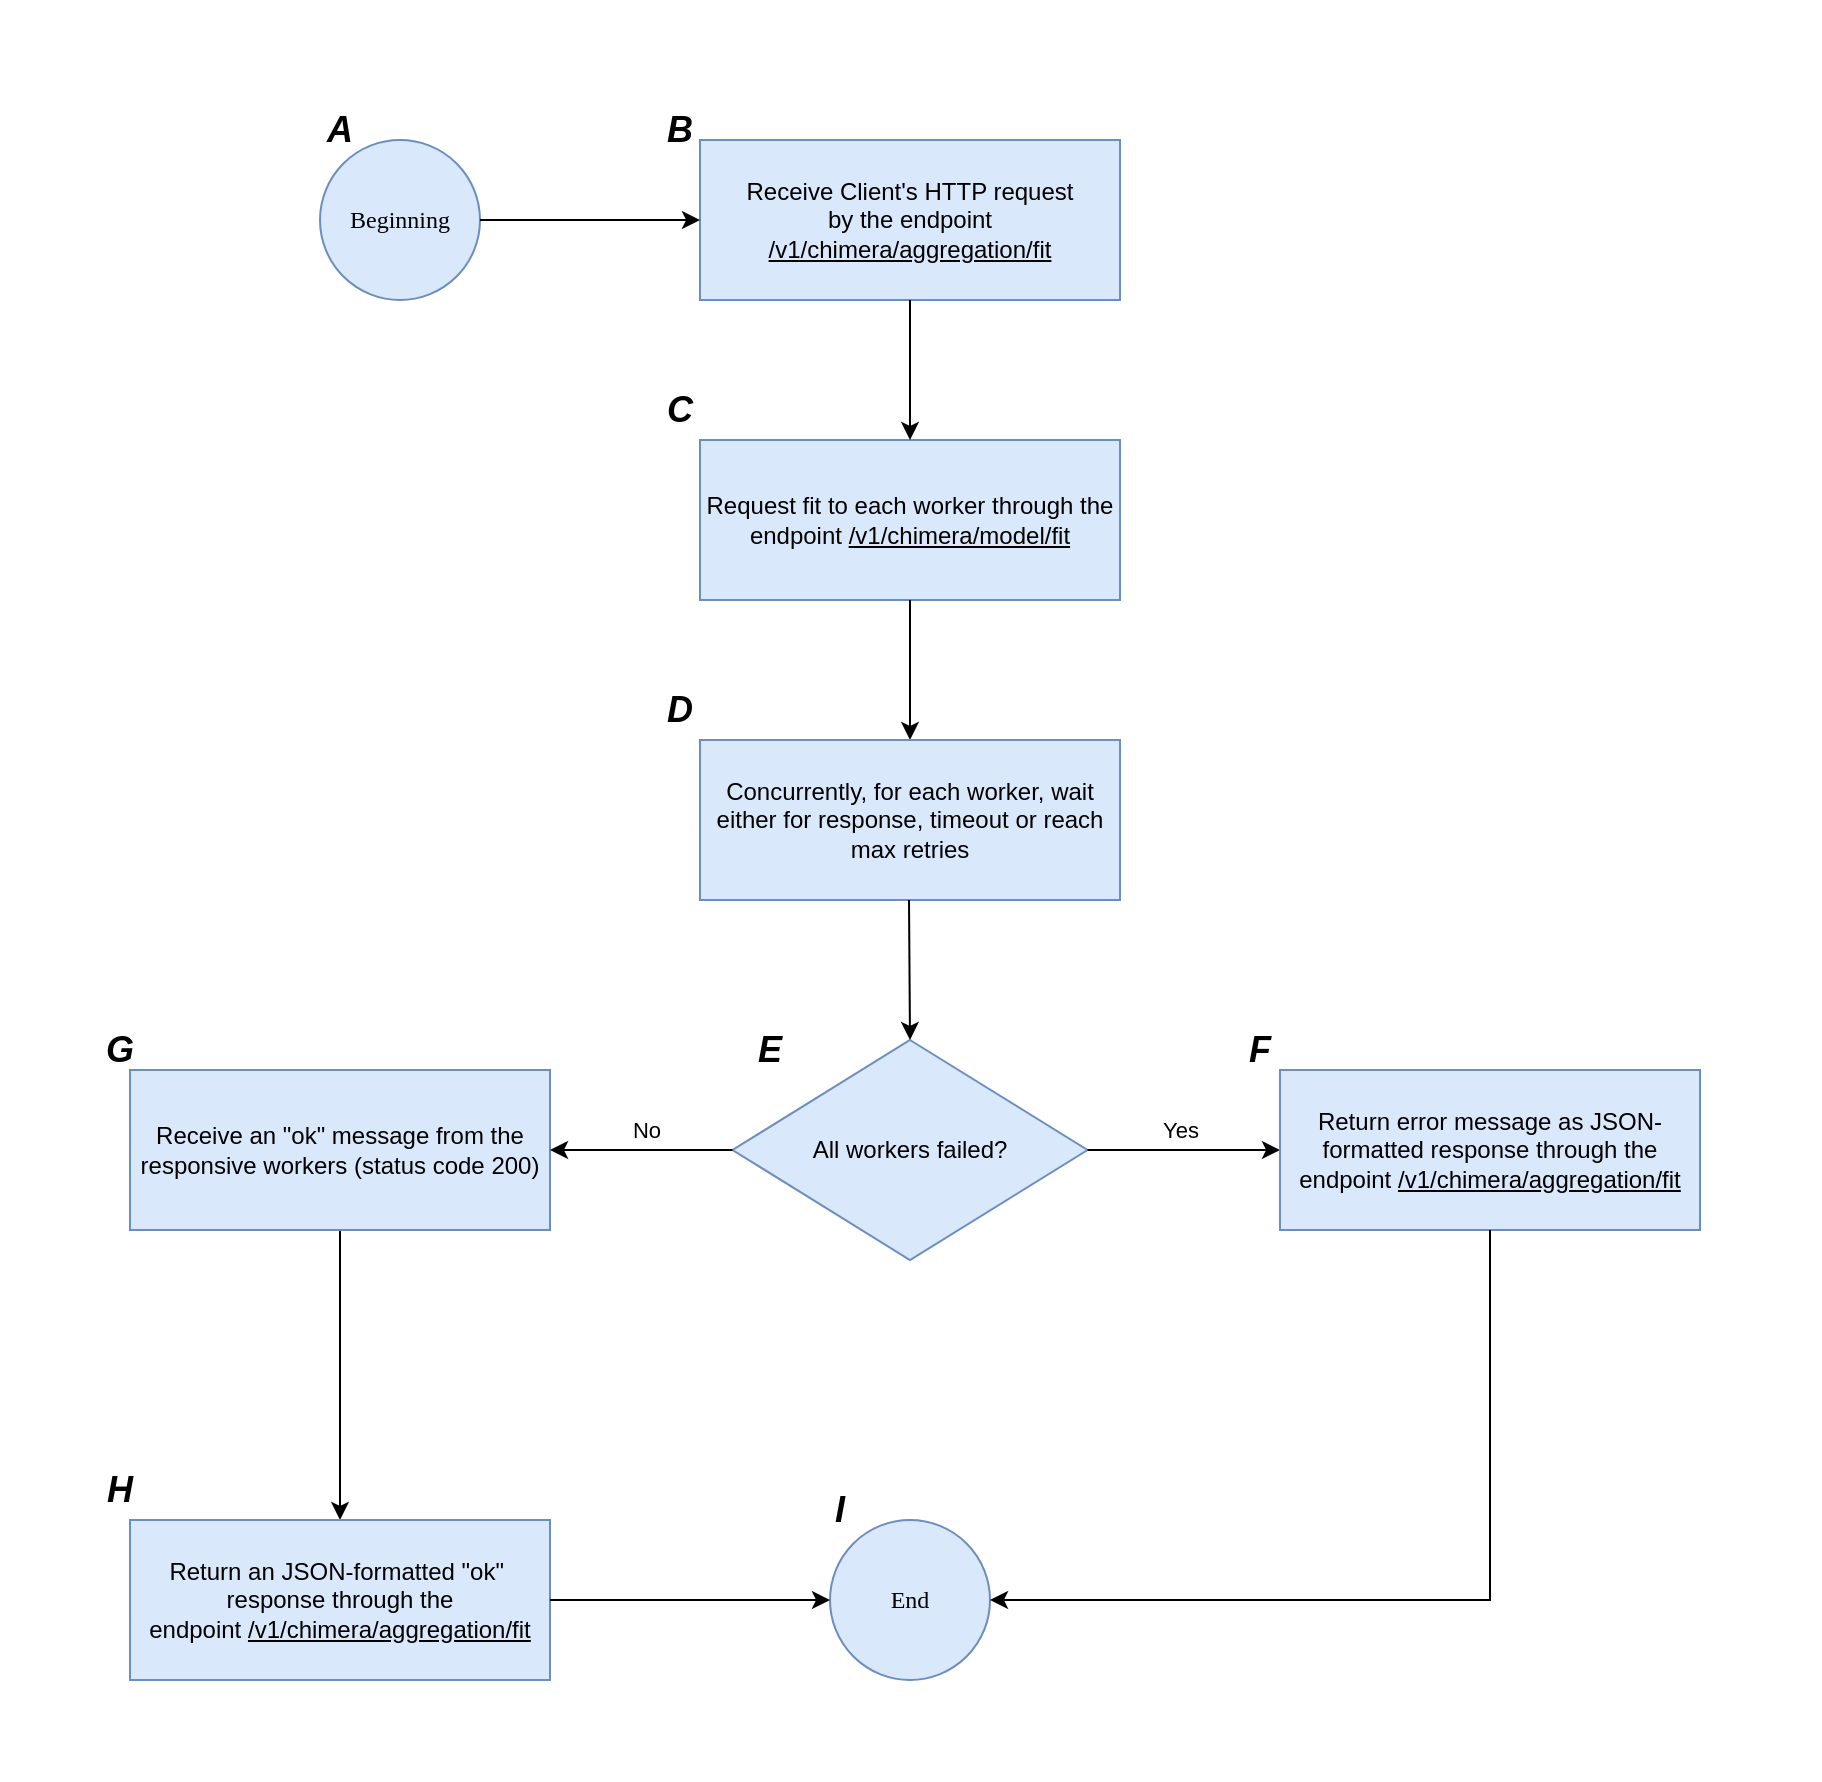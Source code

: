 <mxfile>
    <diagram name="Página-1" id="SnzrzuKSvGVmnRIXuAzR">
        <mxGraphModel dx="971" dy="661" grid="1" gridSize="10" guides="1" tooltips="1" connect="1" arrows="1" fold="1" page="1" pageScale="1" pageWidth="827" pageHeight="1169" math="0" shadow="0">
            <root>
                <mxCell id="0"/>
                <mxCell id="1" parent="0"/>
                <mxCell id="2" value="" style="rounded=0;whiteSpace=wrap;html=1;strokeColor=none;" parent="1" vertex="1">
                    <mxGeometry x="20" y="20" width="910" height="890" as="geometry"/>
                </mxCell>
                <mxCell id="---KHNWKHkRvu1wgQ-nq-1" value="&lt;font face=&quot;Verdana&quot;&gt;Beginning&lt;/font&gt;" style="ellipse;whiteSpace=wrap;html=1;aspect=fixed;fillColor=#dae8fc;strokeColor=#6c8ebf;" parent="1" vertex="1">
                    <mxGeometry x="180" y="90" width="80" height="80" as="geometry"/>
                </mxCell>
                <mxCell id="---KHNWKHkRvu1wgQ-nq-2" value="&lt;font face=&quot;Helvetica&quot; style=&quot;font-size: 18px;&quot;&gt;&lt;i style=&quot;&quot;&gt;&lt;b style=&quot;&quot;&gt;A&lt;/b&gt;&lt;/i&gt;&lt;/font&gt;" style="text;html=1;align=center;verticalAlign=middle;whiteSpace=wrap;rounded=0;" parent="1" vertex="1">
                    <mxGeometry x="160" y="70" width="60" height="30" as="geometry"/>
                </mxCell>
                <mxCell id="---KHNWKHkRvu1wgQ-nq-3" value="Receive Client&#39;s HTTP request&lt;div&gt;by the endpoint &lt;u&gt;/v1/chimera/aggregation/fit&lt;/u&gt;&lt;/div&gt;" style="rounded=0;whiteSpace=wrap;html=1;fillColor=#dae8fc;strokeColor=#6c8ebf;" parent="1" vertex="1">
                    <mxGeometry x="370" y="90" width="210" height="80" as="geometry"/>
                </mxCell>
                <mxCell id="---KHNWKHkRvu1wgQ-nq-4" value="Request fit to each worker through the endpoint &lt;u&gt;/v1/chimera/model/fit&lt;/u&gt;" style="rounded=0;whiteSpace=wrap;html=1;fillColor=#dae8fc;strokeColor=#6c8ebf;" parent="1" vertex="1">
                    <mxGeometry x="370" y="240" width="210" height="80" as="geometry"/>
                </mxCell>
                <mxCell id="---KHNWKHkRvu1wgQ-nq-9" value="" style="endArrow=classic;html=1;rounded=0;exitX=1;exitY=0.5;exitDx=0;exitDy=0;entryX=0;entryY=0.5;entryDx=0;entryDy=0;" parent="1" source="---KHNWKHkRvu1wgQ-nq-1" target="---KHNWKHkRvu1wgQ-nq-3" edge="1">
                    <mxGeometry width="50" height="50" relative="1" as="geometry">
                        <mxPoint x="460" y="350" as="sourcePoint"/>
                        <mxPoint x="510" y="300" as="targetPoint"/>
                    </mxGeometry>
                </mxCell>
                <mxCell id="---KHNWKHkRvu1wgQ-nq-10" value="&lt;font face=&quot;Helvetica&quot; style=&quot;font-size: 18px;&quot;&gt;&lt;i style=&quot;&quot;&gt;&lt;b style=&quot;&quot;&gt;B&lt;/b&gt;&lt;/i&gt;&lt;/font&gt;" style="text;html=1;align=center;verticalAlign=middle;whiteSpace=wrap;rounded=0;" parent="1" vertex="1">
                    <mxGeometry x="330" y="70" width="60" height="30" as="geometry"/>
                </mxCell>
                <mxCell id="---KHNWKHkRvu1wgQ-nq-11" value="" style="endArrow=classic;html=1;rounded=0;exitX=0.5;exitY=1;exitDx=0;exitDy=0;entryX=0.5;entryY=0;entryDx=0;entryDy=0;" parent="1" source="---KHNWKHkRvu1wgQ-nq-3" target="---KHNWKHkRvu1wgQ-nq-4" edge="1">
                    <mxGeometry width="50" height="50" relative="1" as="geometry">
                        <mxPoint x="390" y="350" as="sourcePoint"/>
                        <mxPoint x="450" y="270" as="targetPoint"/>
                    </mxGeometry>
                </mxCell>
                <mxCell id="---KHNWKHkRvu1wgQ-nq-41" value="" style="edgeStyle=orthogonalEdgeStyle;rounded=0;orthogonalLoop=1;jettySize=auto;html=1;entryX=0.5;entryY=0;entryDx=0;entryDy=0;" parent="1" source="---KHNWKHkRvu1wgQ-nq-14" target="---KHNWKHkRvu1wgQ-nq-37" edge="1">
                    <mxGeometry relative="1" as="geometry">
                        <mxPoint x="190" y="730" as="targetPoint"/>
                    </mxGeometry>
                </mxCell>
                <mxCell id="---KHNWKHkRvu1wgQ-nq-14" value="Receive an &quot;ok&quot; message from the responsive workers (status code 200)" style="rounded=0;whiteSpace=wrap;html=1;fillColor=#dae8fc;strokeColor=#6c8ebf;" parent="1" vertex="1">
                    <mxGeometry x="85" y="555" width="210" height="80" as="geometry"/>
                </mxCell>
                <mxCell id="---KHNWKHkRvu1wgQ-nq-16" value="" style="endArrow=classic;html=1;rounded=0;exitX=0.5;exitY=1;exitDx=0;exitDy=0;entryX=0.5;entryY=0;entryDx=0;entryDy=0;" parent="1" source="---KHNWKHkRvu1wgQ-nq-4" edge="1">
                    <mxGeometry width="50" height="50" relative="1" as="geometry">
                        <mxPoint x="390" y="350" as="sourcePoint"/>
                        <mxPoint x="475" y="390" as="targetPoint"/>
                    </mxGeometry>
                </mxCell>
                <mxCell id="---KHNWKHkRvu1wgQ-nq-21" value="All workers failed?" style="rhombus;whiteSpace=wrap;html=1;fillColor=#dae8fc;strokeColor=#6c8ebf;" parent="1" vertex="1">
                    <mxGeometry x="386.25" y="540" width="177.5" height="110" as="geometry"/>
                </mxCell>
                <mxCell id="---KHNWKHkRvu1wgQ-nq-22" value="Concurrently, for each worker, wait either for response, timeout or reach max retries" style="rounded=0;whiteSpace=wrap;html=1;fillColor=#dae8fc;strokeColor=#6c8ebf;" parent="1" vertex="1">
                    <mxGeometry x="370" y="390" width="210" height="80" as="geometry"/>
                </mxCell>
                <mxCell id="---KHNWKHkRvu1wgQ-nq-26" value="" style="endArrow=classic;html=1;rounded=0;exitX=0.5;exitY=1;exitDx=0;exitDy=0;entryX=0.5;entryY=0;entryDx=0;entryDy=0;" parent="1" target="---KHNWKHkRvu1wgQ-nq-21" edge="1">
                    <mxGeometry width="50" height="50" relative="1" as="geometry">
                        <mxPoint x="474.5" y="470" as="sourcePoint"/>
                        <mxPoint x="474.5" y="540" as="targetPoint"/>
                    </mxGeometry>
                </mxCell>
                <mxCell id="---KHNWKHkRvu1wgQ-nq-27" value="" style="endArrow=classic;html=1;rounded=0;exitX=1;exitY=0.5;exitDx=0;exitDy=0;entryX=0;entryY=0.5;entryDx=0;entryDy=0;" parent="1" source="---KHNWKHkRvu1wgQ-nq-21" target="---KHNWKHkRvu1wgQ-nq-30" edge="1">
                    <mxGeometry width="50" height="50" relative="1" as="geometry">
                        <mxPoint x="390" y="550" as="sourcePoint"/>
                        <mxPoint x="660" y="595" as="targetPoint"/>
                    </mxGeometry>
                </mxCell>
                <mxCell id="---KHNWKHkRvu1wgQ-nq-31" value="Yes" style="edgeLabel;html=1;align=center;verticalAlign=middle;resizable=0;points=[];" parent="---KHNWKHkRvu1wgQ-nq-27" vertex="1" connectable="0">
                    <mxGeometry x="-0.351" y="3" relative="1" as="geometry">
                        <mxPoint x="15" y="-7" as="offset"/>
                    </mxGeometry>
                </mxCell>
                <mxCell id="---KHNWKHkRvu1wgQ-nq-28" value="" style="endArrow=classic;html=1;rounded=0;exitX=0;exitY=0.5;exitDx=0;exitDy=0;entryX=1;entryY=0.5;entryDx=0;entryDy=0;" parent="1" source="---KHNWKHkRvu1wgQ-nq-21" target="---KHNWKHkRvu1wgQ-nq-14" edge="1">
                    <mxGeometry width="50" height="50" relative="1" as="geometry">
                        <mxPoint x="574" y="605" as="sourcePoint"/>
                        <mxPoint x="300" y="595" as="targetPoint"/>
                    </mxGeometry>
                </mxCell>
                <mxCell id="---KHNWKHkRvu1wgQ-nq-32" value="No" style="edgeLabel;html=1;align=center;verticalAlign=middle;resizable=0;points=[];" parent="---KHNWKHkRvu1wgQ-nq-28" vertex="1" connectable="0">
                    <mxGeometry x="0.086" y="-2" relative="1" as="geometry">
                        <mxPoint x="6" y="-8" as="offset"/>
                    </mxGeometry>
                </mxCell>
                <mxCell id="---KHNWKHkRvu1wgQ-nq-30" value="Return error message as JSON-formatted response through the endpoint&amp;nbsp;&lt;u&gt;/v1/chimera/aggregation/fit&lt;/u&gt;" style="rounded=0;whiteSpace=wrap;html=1;fillColor=#dae8fc;strokeColor=#6c8ebf;" parent="1" vertex="1">
                    <mxGeometry x="660" y="555" width="210" height="80" as="geometry"/>
                </mxCell>
                <mxCell id="---KHNWKHkRvu1wgQ-nq-33" value="&lt;font face=&quot;Verdana&quot;&gt;End&lt;/font&gt;" style="ellipse;whiteSpace=wrap;html=1;aspect=fixed;fillColor=#dae8fc;strokeColor=#6c8ebf;" parent="1" vertex="1">
                    <mxGeometry x="435" y="780" width="80" height="80" as="geometry"/>
                </mxCell>
                <mxCell id="---KHNWKHkRvu1wgQ-nq-34" value="" style="endArrow=classic;html=1;rounded=0;exitX=0.5;exitY=1;exitDx=0;exitDy=0;entryX=1;entryY=0.5;entryDx=0;entryDy=0;" parent="1" source="---KHNWKHkRvu1wgQ-nq-30" target="---KHNWKHkRvu1wgQ-nq-33" edge="1">
                    <mxGeometry width="50" height="50" relative="1" as="geometry">
                        <mxPoint x="390" y="750" as="sourcePoint"/>
                        <mxPoint x="765" y="1650" as="targetPoint"/>
                        <Array as="points">
                            <mxPoint x="765" y="820"/>
                        </Array>
                    </mxGeometry>
                </mxCell>
                <mxCell id="---KHNWKHkRvu1wgQ-nq-37" value="Return an JSON-formatted &quot;ok&quot;&amp;nbsp; response through the endpoint&amp;nbsp;&lt;u&gt;/v1/chimera/aggregation/fit&lt;/u&gt;" style="rounded=0;whiteSpace=wrap;html=1;fillColor=#dae8fc;strokeColor=#6c8ebf;" parent="1" vertex="1">
                    <mxGeometry x="85" y="780" width="210" height="80" as="geometry"/>
                </mxCell>
                <mxCell id="---KHNWKHkRvu1wgQ-nq-42" value="" style="endArrow=classic;html=1;rounded=0;exitX=1;exitY=0.5;exitDx=0;exitDy=0;entryX=0;entryY=0.5;entryDx=0;entryDy=0;" parent="1" source="---KHNWKHkRvu1wgQ-nq-37" target="---KHNWKHkRvu1wgQ-nq-33" edge="1">
                    <mxGeometry width="50" height="50" relative="1" as="geometry">
                        <mxPoint x="390" y="750" as="sourcePoint"/>
                        <mxPoint x="440" y="700" as="targetPoint"/>
                    </mxGeometry>
                </mxCell>
                <mxCell id="---KHNWKHkRvu1wgQ-nq-43" value="&lt;font face=&quot;Helvetica&quot; style=&quot;font-size: 18px;&quot;&gt;&lt;i style=&quot;&quot;&gt;&lt;b style=&quot;&quot;&gt;C&lt;/b&gt;&lt;/i&gt;&lt;/font&gt;" style="text;html=1;align=center;verticalAlign=middle;whiteSpace=wrap;rounded=0;" parent="1" vertex="1">
                    <mxGeometry x="330" y="210" width="60" height="30" as="geometry"/>
                </mxCell>
                <mxCell id="---KHNWKHkRvu1wgQ-nq-44" value="&lt;font face=&quot;Helvetica&quot; style=&quot;font-size: 18px;&quot;&gt;&lt;i style=&quot;&quot;&gt;&lt;b style=&quot;&quot;&gt;D&lt;/b&gt;&lt;/i&gt;&lt;/font&gt;" style="text;html=1;align=center;verticalAlign=middle;whiteSpace=wrap;rounded=0;" parent="1" vertex="1">
                    <mxGeometry x="330" y="360" width="60" height="30" as="geometry"/>
                </mxCell>
                <mxCell id="---KHNWKHkRvu1wgQ-nq-46" value="&lt;font face=&quot;Helvetica&quot; style=&quot;font-size: 18px;&quot;&gt;&lt;i style=&quot;&quot;&gt;&lt;b style=&quot;&quot;&gt;F&lt;/b&gt;&lt;/i&gt;&lt;/font&gt;" style="text;html=1;align=center;verticalAlign=middle;whiteSpace=wrap;rounded=0;" parent="1" vertex="1">
                    <mxGeometry x="620" y="530" width="60" height="30" as="geometry"/>
                </mxCell>
                <mxCell id="---KHNWKHkRvu1wgQ-nq-47" value="&lt;font face=&quot;Helvetica&quot; style=&quot;font-size: 18px;&quot;&gt;&lt;i style=&quot;&quot;&gt;&lt;b style=&quot;&quot;&gt;G&lt;/b&gt;&lt;/i&gt;&lt;/font&gt;" style="text;html=1;align=center;verticalAlign=middle;whiteSpace=wrap;rounded=0;" parent="1" vertex="1">
                    <mxGeometry x="50" y="530" width="60" height="30" as="geometry"/>
                </mxCell>
                <mxCell id="---KHNWKHkRvu1wgQ-nq-48" value="&lt;font face=&quot;Helvetica&quot; style=&quot;font-size: 18px;&quot;&gt;&lt;i style=&quot;&quot;&gt;&lt;b style=&quot;&quot;&gt;E&lt;/b&gt;&lt;/i&gt;&lt;/font&gt;" style="text;html=1;align=center;verticalAlign=middle;whiteSpace=wrap;rounded=0;" parent="1" vertex="1">
                    <mxGeometry x="375" y="530" width="60" height="30" as="geometry"/>
                </mxCell>
                <mxCell id="se5KXmX2Rgfp_7TS3Cxt-1" value="&lt;font face=&quot;Helvetica&quot; style=&quot;font-size: 18px;&quot;&gt;&lt;i style=&quot;&quot;&gt;&lt;b style=&quot;&quot;&gt;H&lt;/b&gt;&lt;/i&gt;&lt;/font&gt;" style="text;html=1;align=center;verticalAlign=middle;whiteSpace=wrap;rounded=0;" parent="1" vertex="1">
                    <mxGeometry x="50" y="750" width="60" height="30" as="geometry"/>
                </mxCell>
                <mxCell id="se5KXmX2Rgfp_7TS3Cxt-2" value="&lt;font face=&quot;Helvetica&quot; style=&quot;font-size: 18px;&quot;&gt;&lt;i style=&quot;&quot;&gt;&lt;b style=&quot;&quot;&gt;I&lt;/b&gt;&lt;/i&gt;&lt;/font&gt;" style="text;html=1;align=center;verticalAlign=middle;whiteSpace=wrap;rounded=0;" parent="1" vertex="1">
                    <mxGeometry x="410" y="760" width="60" height="30" as="geometry"/>
                </mxCell>
            </root>
        </mxGraphModel>
    </diagram>
</mxfile>
